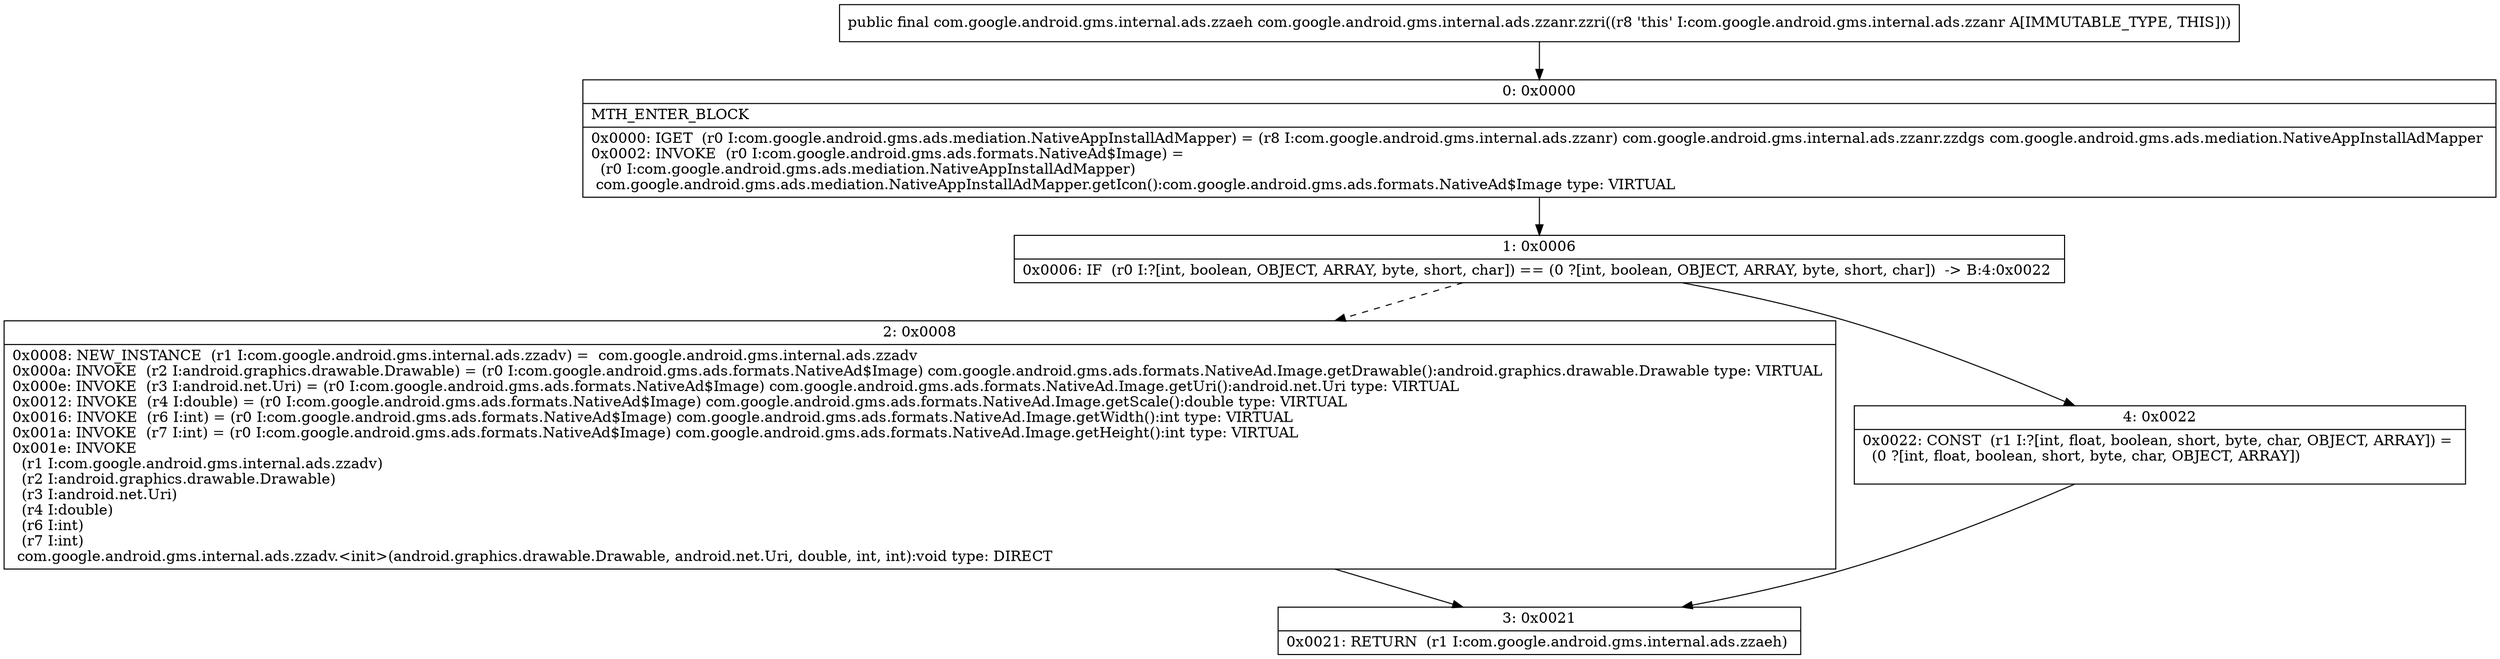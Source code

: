 digraph "CFG forcom.google.android.gms.internal.ads.zzanr.zzri()Lcom\/google\/android\/gms\/internal\/ads\/zzaeh;" {
Node_0 [shape=record,label="{0\:\ 0x0000|MTH_ENTER_BLOCK\l|0x0000: IGET  (r0 I:com.google.android.gms.ads.mediation.NativeAppInstallAdMapper) = (r8 I:com.google.android.gms.internal.ads.zzanr) com.google.android.gms.internal.ads.zzanr.zzdgs com.google.android.gms.ads.mediation.NativeAppInstallAdMapper \l0x0002: INVOKE  (r0 I:com.google.android.gms.ads.formats.NativeAd$Image) = \l  (r0 I:com.google.android.gms.ads.mediation.NativeAppInstallAdMapper)\l com.google.android.gms.ads.mediation.NativeAppInstallAdMapper.getIcon():com.google.android.gms.ads.formats.NativeAd$Image type: VIRTUAL \l}"];
Node_1 [shape=record,label="{1\:\ 0x0006|0x0006: IF  (r0 I:?[int, boolean, OBJECT, ARRAY, byte, short, char]) == (0 ?[int, boolean, OBJECT, ARRAY, byte, short, char])  \-\> B:4:0x0022 \l}"];
Node_2 [shape=record,label="{2\:\ 0x0008|0x0008: NEW_INSTANCE  (r1 I:com.google.android.gms.internal.ads.zzadv) =  com.google.android.gms.internal.ads.zzadv \l0x000a: INVOKE  (r2 I:android.graphics.drawable.Drawable) = (r0 I:com.google.android.gms.ads.formats.NativeAd$Image) com.google.android.gms.ads.formats.NativeAd.Image.getDrawable():android.graphics.drawable.Drawable type: VIRTUAL \l0x000e: INVOKE  (r3 I:android.net.Uri) = (r0 I:com.google.android.gms.ads.formats.NativeAd$Image) com.google.android.gms.ads.formats.NativeAd.Image.getUri():android.net.Uri type: VIRTUAL \l0x0012: INVOKE  (r4 I:double) = (r0 I:com.google.android.gms.ads.formats.NativeAd$Image) com.google.android.gms.ads.formats.NativeAd.Image.getScale():double type: VIRTUAL \l0x0016: INVOKE  (r6 I:int) = (r0 I:com.google.android.gms.ads.formats.NativeAd$Image) com.google.android.gms.ads.formats.NativeAd.Image.getWidth():int type: VIRTUAL \l0x001a: INVOKE  (r7 I:int) = (r0 I:com.google.android.gms.ads.formats.NativeAd$Image) com.google.android.gms.ads.formats.NativeAd.Image.getHeight():int type: VIRTUAL \l0x001e: INVOKE  \l  (r1 I:com.google.android.gms.internal.ads.zzadv)\l  (r2 I:android.graphics.drawable.Drawable)\l  (r3 I:android.net.Uri)\l  (r4 I:double)\l  (r6 I:int)\l  (r7 I:int)\l com.google.android.gms.internal.ads.zzadv.\<init\>(android.graphics.drawable.Drawable, android.net.Uri, double, int, int):void type: DIRECT \l}"];
Node_3 [shape=record,label="{3\:\ 0x0021|0x0021: RETURN  (r1 I:com.google.android.gms.internal.ads.zzaeh) \l}"];
Node_4 [shape=record,label="{4\:\ 0x0022|0x0022: CONST  (r1 I:?[int, float, boolean, short, byte, char, OBJECT, ARRAY]) = \l  (0 ?[int, float, boolean, short, byte, char, OBJECT, ARRAY])\l \l}"];
MethodNode[shape=record,label="{public final com.google.android.gms.internal.ads.zzaeh com.google.android.gms.internal.ads.zzanr.zzri((r8 'this' I:com.google.android.gms.internal.ads.zzanr A[IMMUTABLE_TYPE, THIS])) }"];
MethodNode -> Node_0;
Node_0 -> Node_1;
Node_1 -> Node_2[style=dashed];
Node_1 -> Node_4;
Node_2 -> Node_3;
Node_4 -> Node_3;
}

